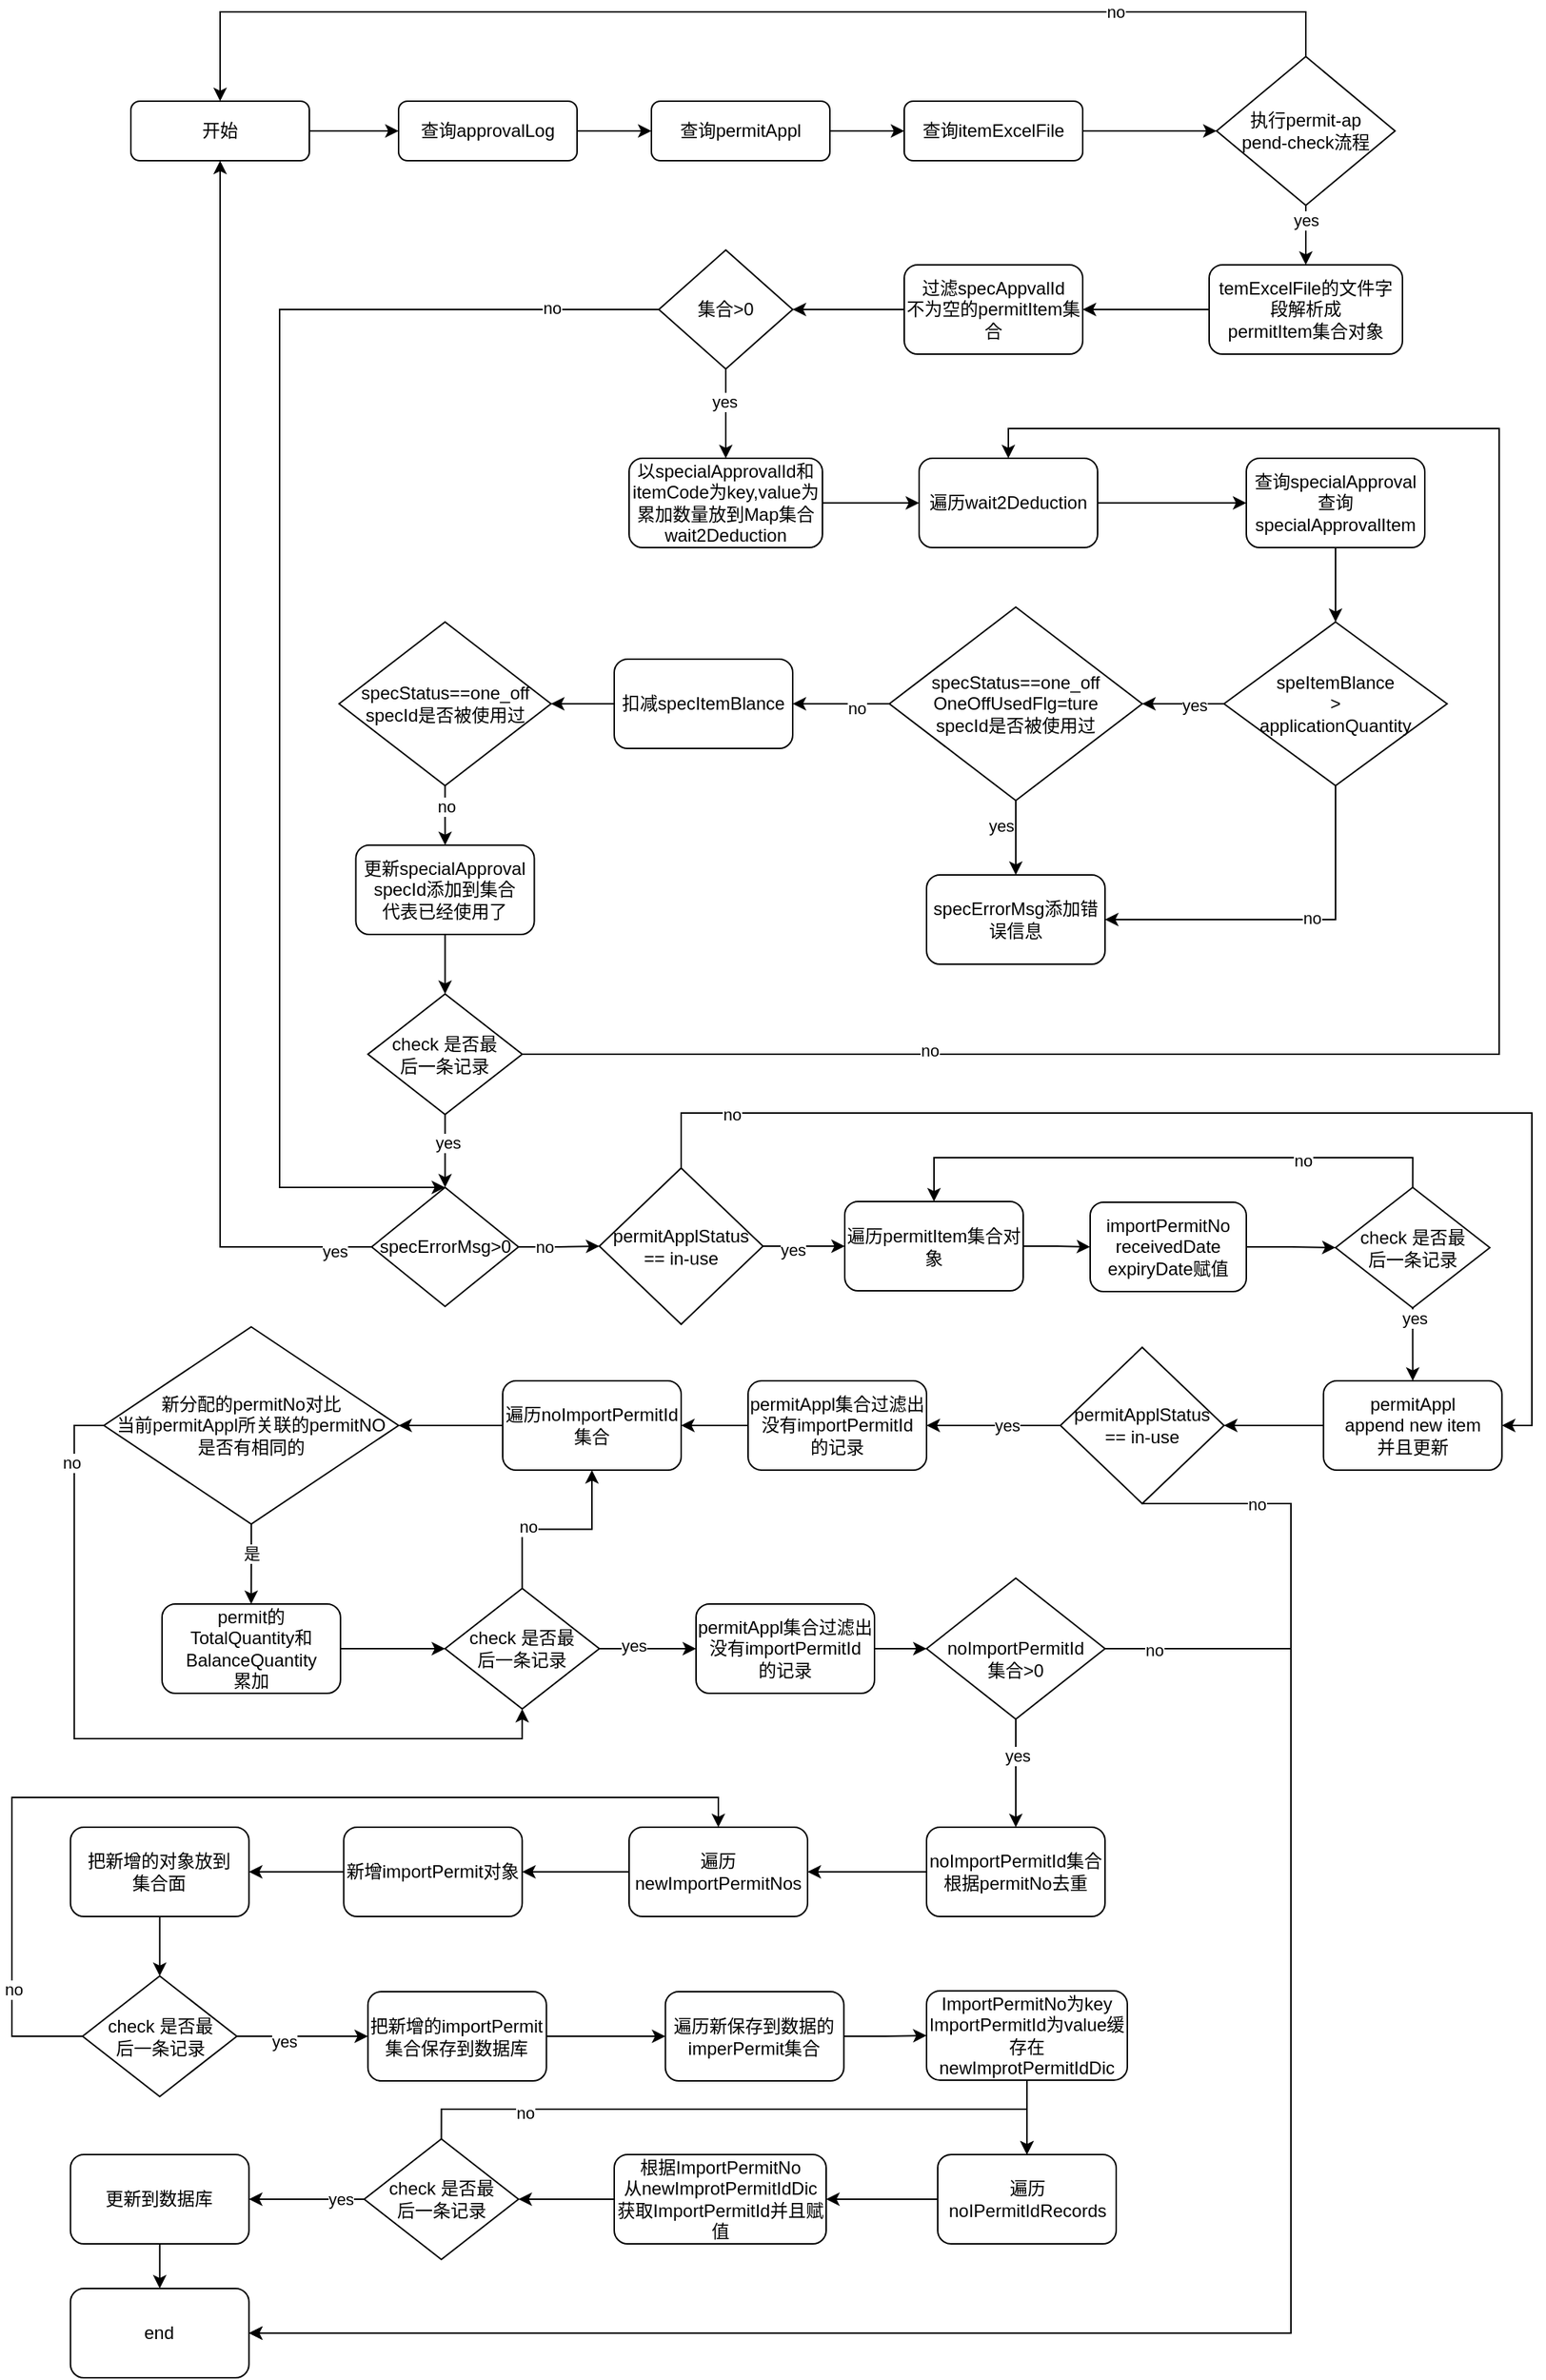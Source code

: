 <mxfile version="20.4.0" type="github">
  <diagram id="C5RBs43oDa-KdzZeNtuy" name="Page-1">
    <mxGraphModel dx="1422" dy="737" grid="1" gridSize="10" guides="1" tooltips="1" connect="1" arrows="1" fold="1" page="1" pageScale="1" pageWidth="1169" pageHeight="1654" math="0" shadow="0">
      <root>
        <mxCell id="WIyWlLk6GJQsqaUBKTNV-0" />
        <mxCell id="WIyWlLk6GJQsqaUBKTNV-1" parent="WIyWlLk6GJQsqaUBKTNV-0" />
        <mxCell id="GyQvzJjMtVjfMq99HXdX-1" value="" style="edgeStyle=orthogonalEdgeStyle;rounded=0;orthogonalLoop=1;jettySize=auto;html=1;" parent="WIyWlLk6GJQsqaUBKTNV-1" source="WIyWlLk6GJQsqaUBKTNV-3" target="WIyWlLk6GJQsqaUBKTNV-7" edge="1">
          <mxGeometry relative="1" as="geometry" />
        </mxCell>
        <mxCell id="WIyWlLk6GJQsqaUBKTNV-3" value="开始" style="rounded=1;whiteSpace=wrap;html=1;fontSize=12;glass=0;strokeWidth=1;shadow=0;" parent="WIyWlLk6GJQsqaUBKTNV-1" vertex="1">
          <mxGeometry x="160" y="80" width="120" height="40" as="geometry" />
        </mxCell>
        <mxCell id="GyQvzJjMtVjfMq99HXdX-2" value="" style="edgeStyle=orthogonalEdgeStyle;rounded=0;orthogonalLoop=1;jettySize=auto;html=1;" parent="WIyWlLk6GJQsqaUBKTNV-1" source="WIyWlLk6GJQsqaUBKTNV-7" target="WIyWlLk6GJQsqaUBKTNV-12" edge="1">
          <mxGeometry relative="1" as="geometry" />
        </mxCell>
        <mxCell id="WIyWlLk6GJQsqaUBKTNV-7" value="查询approvalLog" style="rounded=1;whiteSpace=wrap;html=1;fontSize=12;glass=0;strokeWidth=1;shadow=0;" parent="WIyWlLk6GJQsqaUBKTNV-1" vertex="1">
          <mxGeometry x="340" y="80" width="120" height="40" as="geometry" />
        </mxCell>
        <mxCell id="GyQvzJjMtVjfMq99HXdX-4" value="" style="edgeStyle=orthogonalEdgeStyle;rounded=0;orthogonalLoop=1;jettySize=auto;html=1;" parent="WIyWlLk6GJQsqaUBKTNV-1" source="WIyWlLk6GJQsqaUBKTNV-12" target="GyQvzJjMtVjfMq99HXdX-3" edge="1">
          <mxGeometry relative="1" as="geometry" />
        </mxCell>
        <mxCell id="WIyWlLk6GJQsqaUBKTNV-12" value="查询permitAppl" style="rounded=1;whiteSpace=wrap;html=1;fontSize=12;glass=0;strokeWidth=1;shadow=0;" parent="WIyWlLk6GJQsqaUBKTNV-1" vertex="1">
          <mxGeometry x="510" y="80" width="120" height="40" as="geometry" />
        </mxCell>
        <mxCell id="GyQvzJjMtVjfMq99HXdX-6" value="" style="edgeStyle=orthogonalEdgeStyle;rounded=0;orthogonalLoop=1;jettySize=auto;html=1;" parent="WIyWlLk6GJQsqaUBKTNV-1" source="GyQvzJjMtVjfMq99HXdX-3" target="GyQvzJjMtVjfMq99HXdX-5" edge="1">
          <mxGeometry relative="1" as="geometry" />
        </mxCell>
        <mxCell id="GyQvzJjMtVjfMq99HXdX-3" value="查询itemExcelFile" style="rounded=1;whiteSpace=wrap;html=1;fontSize=12;glass=0;strokeWidth=1;shadow=0;" parent="WIyWlLk6GJQsqaUBKTNV-1" vertex="1">
          <mxGeometry x="680" y="80" width="120" height="40" as="geometry" />
        </mxCell>
        <mxCell id="GyQvzJjMtVjfMq99HXdX-8" value="" style="edgeStyle=orthogonalEdgeStyle;rounded=0;orthogonalLoop=1;jettySize=auto;html=1;entryX=0.5;entryY=0;entryDx=0;entryDy=0;" parent="WIyWlLk6GJQsqaUBKTNV-1" source="GyQvzJjMtVjfMq99HXdX-5" target="WIyWlLk6GJQsqaUBKTNV-3" edge="1">
          <mxGeometry relative="1" as="geometry">
            <mxPoint x="950" y="-50" as="targetPoint" />
            <Array as="points">
              <mxPoint x="950" y="20" />
              <mxPoint x="220" y="20" />
            </Array>
          </mxGeometry>
        </mxCell>
        <mxCell id="GyQvzJjMtVjfMq99HXdX-9" value="no" style="edgeLabel;html=1;align=center;verticalAlign=middle;resizable=0;points=[];" parent="GyQvzJjMtVjfMq99HXdX-8" vertex="1" connectable="0">
          <mxGeometry x="-0.615" relative="1" as="geometry">
            <mxPoint as="offset" />
          </mxGeometry>
        </mxCell>
        <mxCell id="GyQvzJjMtVjfMq99HXdX-11" value="" style="edgeStyle=orthogonalEdgeStyle;rounded=0;orthogonalLoop=1;jettySize=auto;html=1;" parent="WIyWlLk6GJQsqaUBKTNV-1" source="GyQvzJjMtVjfMq99HXdX-5" target="GyQvzJjMtVjfMq99HXdX-10" edge="1">
          <mxGeometry relative="1" as="geometry" />
        </mxCell>
        <mxCell id="-7f1blLy0qAxSYosvJ6b-156" value="yes" style="edgeLabel;html=1;align=center;verticalAlign=middle;resizable=0;points=[];" parent="GyQvzJjMtVjfMq99HXdX-11" vertex="1" connectable="0">
          <mxGeometry x="-0.656" relative="1" as="geometry">
            <mxPoint y="3" as="offset" />
          </mxGeometry>
        </mxCell>
        <mxCell id="GyQvzJjMtVjfMq99HXdX-5" value="&lt;div&gt;执行permit-ap&lt;/div&gt;&lt;div&gt;pend-check流程&lt;/div&gt;" style="rhombus;whiteSpace=wrap;html=1;" parent="WIyWlLk6GJQsqaUBKTNV-1" vertex="1">
          <mxGeometry x="890" y="50" width="120" height="100" as="geometry" />
        </mxCell>
        <mxCell id="GyQvzJjMtVjfMq99HXdX-13" value="" style="edgeStyle=orthogonalEdgeStyle;rounded=0;orthogonalLoop=1;jettySize=auto;html=1;" parent="WIyWlLk6GJQsqaUBKTNV-1" source="GyQvzJjMtVjfMq99HXdX-10" target="GyQvzJjMtVjfMq99HXdX-12" edge="1">
          <mxGeometry relative="1" as="geometry" />
        </mxCell>
        <mxCell id="GyQvzJjMtVjfMq99HXdX-10" value="&lt;div&gt;temExcelFile的文件字段解析成&lt;/div&gt;&lt;div&gt;permitItem集合对象&lt;br&gt;&lt;/div&gt;" style="rounded=1;whiteSpace=wrap;html=1;" parent="WIyWlLk6GJQsqaUBKTNV-1" vertex="1">
          <mxGeometry x="885" y="190" width="130" height="60" as="geometry" />
        </mxCell>
        <mxCell id="GyQvzJjMtVjfMq99HXdX-15" value="" style="edgeStyle=orthogonalEdgeStyle;rounded=0;orthogonalLoop=1;jettySize=auto;html=1;entryX=1;entryY=0.5;entryDx=0;entryDy=0;" parent="WIyWlLk6GJQsqaUBKTNV-1" source="GyQvzJjMtVjfMq99HXdX-12" target="GyQvzJjMtVjfMq99HXdX-16" edge="1">
          <mxGeometry relative="1" as="geometry">
            <mxPoint x="600" y="220" as="targetPoint" />
          </mxGeometry>
        </mxCell>
        <mxCell id="GyQvzJjMtVjfMq99HXdX-12" value="&lt;div&gt;过滤specAppvalId&lt;/div&gt;&lt;div&gt;不为空的permitItem集合&lt;br&gt;&lt;/div&gt;" style="whiteSpace=wrap;html=1;rounded=1;" parent="WIyWlLk6GJQsqaUBKTNV-1" vertex="1">
          <mxGeometry x="680" y="190" width="120" height="60" as="geometry" />
        </mxCell>
        <mxCell id="GyQvzJjMtVjfMq99HXdX-18" value="" style="edgeStyle=orthogonalEdgeStyle;rounded=0;orthogonalLoop=1;jettySize=auto;html=1;" parent="WIyWlLk6GJQsqaUBKTNV-1" source="GyQvzJjMtVjfMq99HXdX-16" target="GyQvzJjMtVjfMq99HXdX-17" edge="1">
          <mxGeometry relative="1" as="geometry" />
        </mxCell>
        <mxCell id="GyQvzJjMtVjfMq99HXdX-19" value="yes" style="edgeLabel;html=1;align=center;verticalAlign=middle;resizable=0;points=[];" parent="GyQvzJjMtVjfMq99HXdX-18" vertex="1" connectable="0">
          <mxGeometry x="-0.267" y="-1" relative="1" as="geometry">
            <mxPoint as="offset" />
          </mxGeometry>
        </mxCell>
        <mxCell id="-7f1blLy0qAxSYosvJ6b-41" value="" style="edgeStyle=orthogonalEdgeStyle;rounded=0;orthogonalLoop=1;jettySize=auto;html=1;entryX=0.5;entryY=0;entryDx=0;entryDy=0;" parent="WIyWlLk6GJQsqaUBKTNV-1" source="GyQvzJjMtVjfMq99HXdX-16" target="-7f1blLy0qAxSYosvJ6b-48" edge="1">
          <mxGeometry relative="1" as="geometry">
            <mxPoint x="260" y="770" as="targetPoint" />
            <Array as="points">
              <mxPoint x="260" y="220" />
              <mxPoint x="260" y="810" />
            </Array>
          </mxGeometry>
        </mxCell>
        <mxCell id="-7f1blLy0qAxSYosvJ6b-42" value="no" style="edgeLabel;html=1;align=center;verticalAlign=middle;resizable=0;points=[];" parent="-7f1blLy0qAxSYosvJ6b-41" vertex="1" connectable="0">
          <mxGeometry x="-0.849" y="-1" relative="1" as="geometry">
            <mxPoint as="offset" />
          </mxGeometry>
        </mxCell>
        <mxCell id="GyQvzJjMtVjfMq99HXdX-16" value="集合&amp;gt;0" style="rhombus;whiteSpace=wrap;html=1;" parent="WIyWlLk6GJQsqaUBKTNV-1" vertex="1">
          <mxGeometry x="515" y="180" width="90" height="80" as="geometry" />
        </mxCell>
        <mxCell id="-7f1blLy0qAxSYosvJ6b-1" value="" style="edgeStyle=orthogonalEdgeStyle;rounded=0;orthogonalLoop=1;jettySize=auto;html=1;" parent="WIyWlLk6GJQsqaUBKTNV-1" source="GyQvzJjMtVjfMq99HXdX-17" target="-7f1blLy0qAxSYosvJ6b-0" edge="1">
          <mxGeometry relative="1" as="geometry" />
        </mxCell>
        <mxCell id="GyQvzJjMtVjfMq99HXdX-17" value="&lt;div&gt;以specialApprovalId和itemCode为key,value为累加数量放到Map集合wait2Deduction&lt;/div&gt;" style="rounded=1;whiteSpace=wrap;html=1;" parent="WIyWlLk6GJQsqaUBKTNV-1" vertex="1">
          <mxGeometry x="495" y="320" width="130" height="60" as="geometry" />
        </mxCell>
        <mxCell id="-7f1blLy0qAxSYosvJ6b-7" value="" style="edgeStyle=orthogonalEdgeStyle;rounded=0;orthogonalLoop=1;jettySize=auto;html=1;" parent="WIyWlLk6GJQsqaUBKTNV-1" source="-7f1blLy0qAxSYosvJ6b-0" target="-7f1blLy0qAxSYosvJ6b-6" edge="1">
          <mxGeometry relative="1" as="geometry" />
        </mxCell>
        <mxCell id="-7f1blLy0qAxSYosvJ6b-0" value="遍历wait2Deduction" style="whiteSpace=wrap;html=1;rounded=1;" parent="WIyWlLk6GJQsqaUBKTNV-1" vertex="1">
          <mxGeometry x="690" y="320" width="120" height="60" as="geometry" />
        </mxCell>
        <mxCell id="-7f1blLy0qAxSYosvJ6b-11" value="" style="edgeStyle=orthogonalEdgeStyle;rounded=0;orthogonalLoop=1;jettySize=auto;html=1;" parent="WIyWlLk6GJQsqaUBKTNV-1" source="-7f1blLy0qAxSYosvJ6b-6" target="-7f1blLy0qAxSYosvJ6b-10" edge="1">
          <mxGeometry relative="1" as="geometry" />
        </mxCell>
        <mxCell id="-7f1blLy0qAxSYosvJ6b-6" value="&lt;div&gt;查询specialApproval&lt;/div&gt;&lt;div&gt;查询specialApprovalItem&lt;br&gt;&lt;/div&gt;" style="whiteSpace=wrap;html=1;rounded=1;" parent="WIyWlLk6GJQsqaUBKTNV-1" vertex="1">
          <mxGeometry x="910" y="320" width="120" height="60" as="geometry" />
        </mxCell>
        <mxCell id="-7f1blLy0qAxSYosvJ6b-13" value="" style="edgeStyle=orthogonalEdgeStyle;rounded=0;orthogonalLoop=1;jettySize=auto;html=1;" parent="WIyWlLk6GJQsqaUBKTNV-1" source="-7f1blLy0qAxSYosvJ6b-10" target="-7f1blLy0qAxSYosvJ6b-12" edge="1">
          <mxGeometry relative="1" as="geometry" />
        </mxCell>
        <mxCell id="-7f1blLy0qAxSYosvJ6b-14" value="yes" style="edgeLabel;html=1;align=center;verticalAlign=middle;resizable=0;points=[];" parent="-7f1blLy0qAxSYosvJ6b-13" vertex="1" connectable="0">
          <mxGeometry x="-0.26" y="1" relative="1" as="geometry">
            <mxPoint as="offset" />
          </mxGeometry>
        </mxCell>
        <mxCell id="-7f1blLy0qAxSYosvJ6b-23" value="" style="edgeStyle=orthogonalEdgeStyle;rounded=0;orthogonalLoop=1;jettySize=auto;html=1;entryX=1;entryY=0.5;entryDx=0;entryDy=0;" parent="WIyWlLk6GJQsqaUBKTNV-1" source="-7f1blLy0qAxSYosvJ6b-10" target="-7f1blLy0qAxSYosvJ6b-15" edge="1">
          <mxGeometry relative="1" as="geometry">
            <mxPoint x="970" y="645" as="targetPoint" />
            <Array as="points">
              <mxPoint x="970" y="630" />
            </Array>
          </mxGeometry>
        </mxCell>
        <mxCell id="-7f1blLy0qAxSYosvJ6b-24" value="no" style="edgeLabel;html=1;align=center;verticalAlign=middle;resizable=0;points=[];" parent="-7f1blLy0qAxSYosvJ6b-23" vertex="1" connectable="0">
          <mxGeometry x="-0.132" y="-1" relative="1" as="geometry">
            <mxPoint as="offset" />
          </mxGeometry>
        </mxCell>
        <mxCell id="-7f1blLy0qAxSYosvJ6b-10" value="&lt;div&gt;speItemBlance&lt;/div&gt;&lt;div&gt;&amp;gt;&lt;/div&gt;&lt;div&gt;applicationQuantity&lt;br&gt;&lt;/div&gt;" style="rhombus;whiteSpace=wrap;html=1;" parent="WIyWlLk6GJQsqaUBKTNV-1" vertex="1">
          <mxGeometry x="895" y="430" width="150" height="110" as="geometry" />
        </mxCell>
        <mxCell id="-7f1blLy0qAxSYosvJ6b-16" value="" style="edgeStyle=orthogonalEdgeStyle;rounded=0;orthogonalLoop=1;jettySize=auto;html=1;" parent="WIyWlLk6GJQsqaUBKTNV-1" source="-7f1blLy0qAxSYosvJ6b-12" target="-7f1blLy0qAxSYosvJ6b-15" edge="1">
          <mxGeometry relative="1" as="geometry" />
        </mxCell>
        <mxCell id="-7f1blLy0qAxSYosvJ6b-18" value="yes" style="edgeLabel;html=1;align=center;verticalAlign=middle;resizable=0;points=[];" parent="-7f1blLy0qAxSYosvJ6b-16" vertex="1" connectable="0">
          <mxGeometry x="-0.288" y="1" relative="1" as="geometry">
            <mxPoint x="-11" y="-1" as="offset" />
          </mxGeometry>
        </mxCell>
        <mxCell id="-7f1blLy0qAxSYosvJ6b-20" value="" style="edgeStyle=orthogonalEdgeStyle;rounded=0;orthogonalLoop=1;jettySize=auto;html=1;" parent="WIyWlLk6GJQsqaUBKTNV-1" source="-7f1blLy0qAxSYosvJ6b-12" target="-7f1blLy0qAxSYosvJ6b-19" edge="1">
          <mxGeometry relative="1" as="geometry" />
        </mxCell>
        <mxCell id="-7f1blLy0qAxSYosvJ6b-21" value="no" style="edgeLabel;html=1;align=center;verticalAlign=middle;resizable=0;points=[];" parent="-7f1blLy0qAxSYosvJ6b-20" vertex="1" connectable="0">
          <mxGeometry x="-0.32" y="3" relative="1" as="geometry">
            <mxPoint as="offset" />
          </mxGeometry>
        </mxCell>
        <mxCell id="-7f1blLy0qAxSYosvJ6b-12" value="&lt;div&gt;specStatus==one_off&lt;/div&gt;&lt;div&gt;OneOffUsedFlg=ture&lt;/div&gt;&lt;div&gt;specId是否被使用过&lt;br&gt;&lt;/div&gt;" style="rhombus;whiteSpace=wrap;html=1;" parent="WIyWlLk6GJQsqaUBKTNV-1" vertex="1">
          <mxGeometry x="670" y="420" width="170" height="130" as="geometry" />
        </mxCell>
        <mxCell id="-7f1blLy0qAxSYosvJ6b-15" value="&lt;div&gt;specErrorMsg添加错误信息&lt;/div&gt;" style="rounded=1;whiteSpace=wrap;html=1;" parent="WIyWlLk6GJQsqaUBKTNV-1" vertex="1">
          <mxGeometry x="695" y="600" width="120" height="60" as="geometry" />
        </mxCell>
        <mxCell id="-7f1blLy0qAxSYosvJ6b-28" value="" style="edgeStyle=orthogonalEdgeStyle;rounded=0;orthogonalLoop=1;jettySize=auto;html=1;" parent="WIyWlLk6GJQsqaUBKTNV-1" source="-7f1blLy0qAxSYosvJ6b-19" target="-7f1blLy0qAxSYosvJ6b-27" edge="1">
          <mxGeometry relative="1" as="geometry" />
        </mxCell>
        <mxCell id="-7f1blLy0qAxSYosvJ6b-19" value="&lt;div&gt;扣减specItemBlance&lt;/div&gt;" style="rounded=1;whiteSpace=wrap;html=1;" parent="WIyWlLk6GJQsqaUBKTNV-1" vertex="1">
          <mxGeometry x="485" y="455" width="120" height="60" as="geometry" />
        </mxCell>
        <mxCell id="-7f1blLy0qAxSYosvJ6b-30" value="" style="edgeStyle=orthogonalEdgeStyle;rounded=0;orthogonalLoop=1;jettySize=auto;html=1;" parent="WIyWlLk6GJQsqaUBKTNV-1" source="-7f1blLy0qAxSYosvJ6b-27" target="-7f1blLy0qAxSYosvJ6b-29" edge="1">
          <mxGeometry relative="1" as="geometry" />
        </mxCell>
        <mxCell id="-7f1blLy0qAxSYosvJ6b-32" value="no" style="edgeLabel;html=1;align=center;verticalAlign=middle;resizable=0;points=[];" parent="-7f1blLy0qAxSYosvJ6b-30" vertex="1" connectable="0">
          <mxGeometry x="-0.3" relative="1" as="geometry">
            <mxPoint as="offset" />
          </mxGeometry>
        </mxCell>
        <mxCell id="-7f1blLy0qAxSYosvJ6b-27" value="&lt;div&gt;specStatus==one_off&lt;/div&gt;specId是否被使用过" style="rhombus;whiteSpace=wrap;html=1;" parent="WIyWlLk6GJQsqaUBKTNV-1" vertex="1">
          <mxGeometry x="300" y="430" width="142.5" height="110" as="geometry" />
        </mxCell>
        <mxCell id="-7f1blLy0qAxSYosvJ6b-34" value="" style="edgeStyle=orthogonalEdgeStyle;rounded=0;orthogonalLoop=1;jettySize=auto;html=1;entryX=0.5;entryY=0;entryDx=0;entryDy=0;" parent="WIyWlLk6GJQsqaUBKTNV-1" source="-7f1blLy0qAxSYosvJ6b-29" target="-7f1blLy0qAxSYosvJ6b-67" edge="1">
          <mxGeometry relative="1" as="geometry">
            <mxPoint x="371.25" y="700" as="targetPoint" />
          </mxGeometry>
        </mxCell>
        <mxCell id="-7f1blLy0qAxSYosvJ6b-29" value="&lt;div&gt;更新specialApproval&lt;/div&gt;&lt;div&gt;specId添加到集合&lt;/div&gt;&lt;div&gt;代表已经使用了&lt;br&gt;&lt;/div&gt;" style="rounded=1;whiteSpace=wrap;html=1;" parent="WIyWlLk6GJQsqaUBKTNV-1" vertex="1">
          <mxGeometry x="311.26" y="580" width="120" height="60" as="geometry" />
        </mxCell>
        <mxCell id="-7f1blLy0qAxSYosvJ6b-44" value="" style="edgeStyle=orthogonalEdgeStyle;rounded=0;orthogonalLoop=1;jettySize=auto;html=1;entryX=0.5;entryY=0;entryDx=0;entryDy=0;exitX=1;exitY=0.5;exitDx=0;exitDy=0;" parent="WIyWlLk6GJQsqaUBKTNV-1" source="-7f1blLy0qAxSYosvJ6b-67" target="-7f1blLy0qAxSYosvJ6b-0" edge="1">
          <mxGeometry relative="1" as="geometry">
            <mxPoint x="431.25" y="730" as="sourcePoint" />
            <mxPoint x="511.25" y="730" as="targetPoint" />
            <Array as="points">
              <mxPoint x="1080" y="721" />
              <mxPoint x="1080" y="300" />
              <mxPoint x="750" y="300" />
            </Array>
          </mxGeometry>
        </mxCell>
        <mxCell id="-7f1blLy0qAxSYosvJ6b-45" value="no" style="edgeLabel;html=1;align=center;verticalAlign=middle;resizable=0;points=[];" parent="-7f1blLy0qAxSYosvJ6b-44" vertex="1" connectable="0">
          <mxGeometry x="-0.617" y="3" relative="1" as="geometry">
            <mxPoint as="offset" />
          </mxGeometry>
        </mxCell>
        <mxCell id="-7f1blLy0qAxSYosvJ6b-49" value="" style="edgeStyle=orthogonalEdgeStyle;rounded=0;orthogonalLoop=1;jettySize=auto;html=1;exitX=0.5;exitY=1;exitDx=0;exitDy=0;" parent="WIyWlLk6GJQsqaUBKTNV-1" source="-7f1blLy0qAxSYosvJ6b-67" target="-7f1blLy0qAxSYosvJ6b-48" edge="1">
          <mxGeometry relative="1" as="geometry">
            <mxPoint x="371.3" y="760" as="sourcePoint" />
          </mxGeometry>
        </mxCell>
        <mxCell id="-7f1blLy0qAxSYosvJ6b-50" value="yes" style="edgeLabel;html=1;align=center;verticalAlign=middle;resizable=0;points=[];" parent="-7f1blLy0qAxSYosvJ6b-49" vertex="1" connectable="0">
          <mxGeometry x="-0.218" y="1" relative="1" as="geometry">
            <mxPoint as="offset" />
          </mxGeometry>
        </mxCell>
        <mxCell id="-7f1blLy0qAxSYosvJ6b-57" style="edgeStyle=orthogonalEdgeStyle;rounded=0;orthogonalLoop=1;jettySize=auto;html=1;exitX=0;exitY=0.5;exitDx=0;exitDy=0;entryX=0.5;entryY=1;entryDx=0;entryDy=0;" parent="WIyWlLk6GJQsqaUBKTNV-1" source="-7f1blLy0qAxSYosvJ6b-48" target="WIyWlLk6GJQsqaUBKTNV-3" edge="1">
          <mxGeometry relative="1" as="geometry" />
        </mxCell>
        <mxCell id="-7f1blLy0qAxSYosvJ6b-58" value="yes" style="edgeLabel;html=1;align=center;verticalAlign=middle;resizable=0;points=[];" parent="-7f1blLy0qAxSYosvJ6b-57" vertex="1" connectable="0">
          <mxGeometry x="-0.94" y="3" relative="1" as="geometry">
            <mxPoint as="offset" />
          </mxGeometry>
        </mxCell>
        <mxCell id="-7f1blLy0qAxSYosvJ6b-60" value="" style="edgeStyle=orthogonalEdgeStyle;rounded=0;orthogonalLoop=1;jettySize=auto;html=1;" parent="WIyWlLk6GJQsqaUBKTNV-1" source="-7f1blLy0qAxSYosvJ6b-48" target="-7f1blLy0qAxSYosvJ6b-62" edge="1">
          <mxGeometry relative="1" as="geometry">
            <mxPoint x="485.005" y="850" as="targetPoint" />
          </mxGeometry>
        </mxCell>
        <mxCell id="-7f1blLy0qAxSYosvJ6b-61" value="no" style="edgeLabel;html=1;align=center;verticalAlign=middle;resizable=0;points=[];" parent="-7f1blLy0qAxSYosvJ6b-60" vertex="1" connectable="0">
          <mxGeometry x="-0.366" relative="1" as="geometry">
            <mxPoint as="offset" />
          </mxGeometry>
        </mxCell>
        <mxCell id="-7f1blLy0qAxSYosvJ6b-48" value="specErrorMsg&amp;gt;0" style="rhombus;whiteSpace=wrap;html=1;" parent="WIyWlLk6GJQsqaUBKTNV-1" vertex="1">
          <mxGeometry x="321.88" y="810" width="98.75" height="80" as="geometry" />
        </mxCell>
        <mxCell id="-7f1blLy0qAxSYosvJ6b-64" value="" style="edgeStyle=orthogonalEdgeStyle;rounded=0;orthogonalLoop=1;jettySize=auto;html=1;" parent="WIyWlLk6GJQsqaUBKTNV-1" source="-7f1blLy0qAxSYosvJ6b-62" target="-7f1blLy0qAxSYosvJ6b-63" edge="1">
          <mxGeometry relative="1" as="geometry" />
        </mxCell>
        <mxCell id="-7f1blLy0qAxSYosvJ6b-73" value="yes" style="edgeLabel;html=1;align=center;verticalAlign=middle;resizable=0;points=[];" parent="-7f1blLy0qAxSYosvJ6b-64" vertex="1" connectable="0">
          <mxGeometry x="-0.28" y="-2" relative="1" as="geometry">
            <mxPoint as="offset" />
          </mxGeometry>
        </mxCell>
        <mxCell id="-7f1blLy0qAxSYosvJ6b-77" style="edgeStyle=orthogonalEdgeStyle;rounded=0;orthogonalLoop=1;jettySize=auto;html=1;exitX=0.5;exitY=0;exitDx=0;exitDy=0;entryX=1;entryY=0.5;entryDx=0;entryDy=0;" parent="WIyWlLk6GJQsqaUBKTNV-1" source="-7f1blLy0qAxSYosvJ6b-62" target="-7f1blLy0qAxSYosvJ6b-74" edge="1">
          <mxGeometry relative="1" as="geometry">
            <Array as="points">
              <mxPoint x="530" y="760" />
              <mxPoint x="1102" y="760" />
              <mxPoint x="1102" y="970" />
            </Array>
          </mxGeometry>
        </mxCell>
        <mxCell id="-7f1blLy0qAxSYosvJ6b-78" value="no" style="edgeLabel;html=1;align=center;verticalAlign=middle;resizable=0;points=[];" parent="-7f1blLy0qAxSYosvJ6b-77" vertex="1" connectable="0">
          <mxGeometry x="-0.831" y="-1" relative="1" as="geometry">
            <mxPoint as="offset" />
          </mxGeometry>
        </mxCell>
        <mxCell id="-7f1blLy0qAxSYosvJ6b-62" value="&lt;div&gt;permitApplStatus&lt;/div&gt;&lt;div&gt;== in-use&lt;br&gt;&lt;/div&gt;" style="rhombus;whiteSpace=wrap;html=1;" parent="WIyWlLk6GJQsqaUBKTNV-1" vertex="1">
          <mxGeometry x="475" y="797" width="110" height="105" as="geometry" />
        </mxCell>
        <mxCell id="-7f1blLy0qAxSYosvJ6b-66" value="" style="edgeStyle=orthogonalEdgeStyle;rounded=0;orthogonalLoop=1;jettySize=auto;html=1;" parent="WIyWlLk6GJQsqaUBKTNV-1" source="-7f1blLy0qAxSYosvJ6b-63" target="-7f1blLy0qAxSYosvJ6b-65" edge="1">
          <mxGeometry relative="1" as="geometry" />
        </mxCell>
        <mxCell id="-7f1blLy0qAxSYosvJ6b-63" value="遍历permitItem集合对象" style="rounded=1;whiteSpace=wrap;html=1;" parent="WIyWlLk6GJQsqaUBKTNV-1" vertex="1">
          <mxGeometry x="640" y="819.5" width="120" height="60" as="geometry" />
        </mxCell>
        <mxCell id="-7f1blLy0qAxSYosvJ6b-70" style="edgeStyle=orthogonalEdgeStyle;rounded=0;orthogonalLoop=1;jettySize=auto;html=1;exitX=1;exitY=0.5;exitDx=0;exitDy=0;" parent="WIyWlLk6GJQsqaUBKTNV-1" source="-7f1blLy0qAxSYosvJ6b-65" target="-7f1blLy0qAxSYosvJ6b-69" edge="1">
          <mxGeometry relative="1" as="geometry" />
        </mxCell>
        <mxCell id="-7f1blLy0qAxSYosvJ6b-65" value="&lt;div&gt;importPermitNo&lt;/div&gt;&lt;div&gt;receivedDate&lt;/div&gt;&lt;div&gt;expiryDate赋值&lt;br&gt;&lt;/div&gt;" style="rounded=1;whiteSpace=wrap;html=1;" parent="WIyWlLk6GJQsqaUBKTNV-1" vertex="1">
          <mxGeometry x="805" y="820" width="105" height="60" as="geometry" />
        </mxCell>
        <mxCell id="-7f1blLy0qAxSYosvJ6b-67" value="&lt;div&gt;check 是否最&lt;/div&gt;&lt;div&gt;后一条记录&lt;/div&gt;" style="rhombus;whiteSpace=wrap;html=1;" parent="WIyWlLk6GJQsqaUBKTNV-1" vertex="1">
          <mxGeometry x="319.39" y="680" width="103.74" height="81" as="geometry" />
        </mxCell>
        <mxCell id="-7f1blLy0qAxSYosvJ6b-71" style="edgeStyle=orthogonalEdgeStyle;rounded=0;orthogonalLoop=1;jettySize=auto;html=1;exitX=0.5;exitY=0;exitDx=0;exitDy=0;entryX=0.5;entryY=0;entryDx=0;entryDy=0;" parent="WIyWlLk6GJQsqaUBKTNV-1" source="-7f1blLy0qAxSYosvJ6b-69" target="-7f1blLy0qAxSYosvJ6b-63" edge="1">
          <mxGeometry relative="1" as="geometry" />
        </mxCell>
        <mxCell id="-7f1blLy0qAxSYosvJ6b-72" value="no" style="edgeLabel;html=1;align=center;verticalAlign=middle;resizable=0;points=[];" parent="-7f1blLy0qAxSYosvJ6b-71" vertex="1" connectable="0">
          <mxGeometry x="-0.494" y="2" relative="1" as="geometry">
            <mxPoint as="offset" />
          </mxGeometry>
        </mxCell>
        <mxCell id="-7f1blLy0qAxSYosvJ6b-75" value="" style="edgeStyle=orthogonalEdgeStyle;rounded=0;orthogonalLoop=1;jettySize=auto;html=1;" parent="WIyWlLk6GJQsqaUBKTNV-1" source="-7f1blLy0qAxSYosvJ6b-69" target="-7f1blLy0qAxSYosvJ6b-74" edge="1">
          <mxGeometry relative="1" as="geometry" />
        </mxCell>
        <mxCell id="-7f1blLy0qAxSYosvJ6b-76" value="yes" style="edgeLabel;html=1;align=center;verticalAlign=middle;resizable=0;points=[];" parent="-7f1blLy0qAxSYosvJ6b-75" vertex="1" connectable="0">
          <mxGeometry x="-0.734" y="1" relative="1" as="geometry">
            <mxPoint as="offset" />
          </mxGeometry>
        </mxCell>
        <mxCell id="-7f1blLy0qAxSYosvJ6b-69" value="&lt;div&gt;check 是否最&lt;/div&gt;&lt;div&gt;后一条记录&lt;/div&gt;" style="rhombus;whiteSpace=wrap;html=1;" parent="WIyWlLk6GJQsqaUBKTNV-1" vertex="1">
          <mxGeometry x="970" y="810" width="103.74" height="81" as="geometry" />
        </mxCell>
        <mxCell id="-7f1blLy0qAxSYosvJ6b-80" style="edgeStyle=orthogonalEdgeStyle;rounded=0;orthogonalLoop=1;jettySize=auto;html=1;exitX=0;exitY=0.5;exitDx=0;exitDy=0;entryX=1;entryY=0.5;entryDx=0;entryDy=0;" parent="WIyWlLk6GJQsqaUBKTNV-1" source="-7f1blLy0qAxSYosvJ6b-74" target="-7f1blLy0qAxSYosvJ6b-79" edge="1">
          <mxGeometry relative="1" as="geometry" />
        </mxCell>
        <mxCell id="-7f1blLy0qAxSYosvJ6b-74" value="&lt;div&gt;permitAppl&lt;/div&gt;&lt;div&gt;append new item&lt;/div&gt;&lt;div&gt;并且更新&lt;br&gt;&lt;/div&gt;" style="rounded=1;whiteSpace=wrap;html=1;" parent="WIyWlLk6GJQsqaUBKTNV-1" vertex="1">
          <mxGeometry x="961.87" y="940" width="120" height="60" as="geometry" />
        </mxCell>
        <mxCell id="-7f1blLy0qAxSYosvJ6b-82" value="" style="edgeStyle=orthogonalEdgeStyle;rounded=0;orthogonalLoop=1;jettySize=auto;html=1;" parent="WIyWlLk6GJQsqaUBKTNV-1" source="-7f1blLy0qAxSYosvJ6b-79" target="-7f1blLy0qAxSYosvJ6b-81" edge="1">
          <mxGeometry relative="1" as="geometry" />
        </mxCell>
        <mxCell id="-7f1blLy0qAxSYosvJ6b-83" value="yes" style="edgeLabel;html=1;align=center;verticalAlign=middle;resizable=0;points=[];" parent="-7f1blLy0qAxSYosvJ6b-82" vertex="1" connectable="0">
          <mxGeometry x="-0.668" y="3" relative="1" as="geometry">
            <mxPoint x="-21" y="-3" as="offset" />
          </mxGeometry>
        </mxCell>
        <mxCell id="-7f1blLy0qAxSYosvJ6b-154" style="edgeStyle=orthogonalEdgeStyle;rounded=0;orthogonalLoop=1;jettySize=auto;html=1;exitX=0.5;exitY=1;exitDx=0;exitDy=0;entryX=1;entryY=0.5;entryDx=0;entryDy=0;" parent="WIyWlLk6GJQsqaUBKTNV-1" source="-7f1blLy0qAxSYosvJ6b-79" target="-7f1blLy0qAxSYosvJ6b-150" edge="1">
          <mxGeometry relative="1" as="geometry">
            <Array as="points">
              <mxPoint x="940" y="1023" />
              <mxPoint x="940" y="1580" />
            </Array>
          </mxGeometry>
        </mxCell>
        <mxCell id="-7f1blLy0qAxSYosvJ6b-155" value="no" style="edgeLabel;html=1;align=center;verticalAlign=middle;resizable=0;points=[];" parent="-7f1blLy0qAxSYosvJ6b-154" vertex="1" connectable="0">
          <mxGeometry x="-0.887" y="1" relative="1" as="geometry">
            <mxPoint y="1" as="offset" />
          </mxGeometry>
        </mxCell>
        <mxCell id="-7f1blLy0qAxSYosvJ6b-79" value="&lt;div&gt;permitApplStatus&lt;/div&gt;&lt;div&gt;== in-use&lt;br&gt;&lt;/div&gt;" style="rhombus;whiteSpace=wrap;html=1;" parent="WIyWlLk6GJQsqaUBKTNV-1" vertex="1">
          <mxGeometry x="785" y="917.5" width="110" height="105" as="geometry" />
        </mxCell>
        <mxCell id="-7f1blLy0qAxSYosvJ6b-85" value="" style="edgeStyle=orthogonalEdgeStyle;rounded=0;orthogonalLoop=1;jettySize=auto;html=1;" parent="WIyWlLk6GJQsqaUBKTNV-1" source="-7f1blLy0qAxSYosvJ6b-81" target="-7f1blLy0qAxSYosvJ6b-84" edge="1">
          <mxGeometry relative="1" as="geometry" />
        </mxCell>
        <mxCell id="-7f1blLy0qAxSYosvJ6b-81" value="&lt;div&gt;permitAppl集合过滤出没有importPermitId&lt;/div&gt;&lt;div&gt;的记录&lt;br&gt;&lt;/div&gt;" style="rounded=1;whiteSpace=wrap;html=1;" parent="WIyWlLk6GJQsqaUBKTNV-1" vertex="1">
          <mxGeometry x="575" y="940" width="120" height="60" as="geometry" />
        </mxCell>
        <mxCell id="-7f1blLy0qAxSYosvJ6b-87" style="edgeStyle=orthogonalEdgeStyle;rounded=0;orthogonalLoop=1;jettySize=auto;html=1;exitX=0;exitY=0.5;exitDx=0;exitDy=0;" parent="WIyWlLk6GJQsqaUBKTNV-1" source="-7f1blLy0qAxSYosvJ6b-84" target="-7f1blLy0qAxSYosvJ6b-86" edge="1">
          <mxGeometry relative="1" as="geometry" />
        </mxCell>
        <mxCell id="-7f1blLy0qAxSYosvJ6b-84" value="&lt;div&gt;遍历noImportPermitId&lt;/div&gt;&lt;div&gt;集合&lt;br&gt;&lt;/div&gt;" style="whiteSpace=wrap;html=1;rounded=1;" parent="WIyWlLk6GJQsqaUBKTNV-1" vertex="1">
          <mxGeometry x="410" y="940" width="120" height="60" as="geometry" />
        </mxCell>
        <mxCell id="-7f1blLy0qAxSYosvJ6b-93" value="" style="edgeStyle=orthogonalEdgeStyle;rounded=0;orthogonalLoop=1;jettySize=auto;html=1;" parent="WIyWlLk6GJQsqaUBKTNV-1" source="-7f1blLy0qAxSYosvJ6b-86" target="-7f1blLy0qAxSYosvJ6b-92" edge="1">
          <mxGeometry relative="1" as="geometry" />
        </mxCell>
        <mxCell id="-7f1blLy0qAxSYosvJ6b-94" value="是" style="edgeLabel;html=1;align=center;verticalAlign=middle;resizable=0;points=[];" parent="-7f1blLy0qAxSYosvJ6b-93" vertex="1" connectable="0">
          <mxGeometry x="-0.265" relative="1" as="geometry">
            <mxPoint as="offset" />
          </mxGeometry>
        </mxCell>
        <mxCell id="-7f1blLy0qAxSYosvJ6b-106" style="edgeStyle=orthogonalEdgeStyle;rounded=0;orthogonalLoop=1;jettySize=auto;html=1;exitX=0;exitY=0.5;exitDx=0;exitDy=0;entryX=0.5;entryY=1;entryDx=0;entryDy=0;" parent="WIyWlLk6GJQsqaUBKTNV-1" source="-7f1blLy0qAxSYosvJ6b-86" target="-7f1blLy0qAxSYosvJ6b-100" edge="1">
          <mxGeometry relative="1" as="geometry" />
        </mxCell>
        <mxCell id="-7f1blLy0qAxSYosvJ6b-107" value="no" style="edgeLabel;html=1;align=center;verticalAlign=middle;resizable=0;points=[];" parent="-7f1blLy0qAxSYosvJ6b-106" vertex="1" connectable="0">
          <mxGeometry x="-0.837" y="-2" relative="1" as="geometry">
            <mxPoint as="offset" />
          </mxGeometry>
        </mxCell>
        <mxCell id="-7f1blLy0qAxSYosvJ6b-86" value="&lt;div&gt;&lt;br&gt;&lt;/div&gt;&lt;div&gt;新分配的permitNo对比&lt;/div&gt;&lt;div&gt;当前permitAppl所关联的permitNO&lt;/div&gt;&lt;div&gt;是否有相同的&lt;br&gt;&lt;/div&gt;&lt;div&gt;&lt;br&gt;&lt;/div&gt;" style="rhombus;whiteSpace=wrap;html=1;" parent="WIyWlLk6GJQsqaUBKTNV-1" vertex="1">
          <mxGeometry x="141.88" y="903.75" width="198.12" height="132.5" as="geometry" />
        </mxCell>
        <mxCell id="-7f1blLy0qAxSYosvJ6b-98" style="edgeStyle=orthogonalEdgeStyle;rounded=0;orthogonalLoop=1;jettySize=auto;html=1;exitX=1;exitY=0.5;exitDx=0;exitDy=0;entryX=0;entryY=0.5;entryDx=0;entryDy=0;" parent="WIyWlLk6GJQsqaUBKTNV-1" source="-7f1blLy0qAxSYosvJ6b-92" target="-7f1blLy0qAxSYosvJ6b-100" edge="1">
          <mxGeometry relative="1" as="geometry">
            <mxPoint x="380" y="1120" as="targetPoint" />
          </mxGeometry>
        </mxCell>
        <mxCell id="-7f1blLy0qAxSYosvJ6b-92" value="&lt;div&gt;permit的&lt;/div&gt;&lt;div&gt;TotalQuantity和&lt;/div&gt;&lt;div&gt;BalanceQuantity&lt;/div&gt;累加" style="rounded=1;whiteSpace=wrap;html=1;" parent="WIyWlLk6GJQsqaUBKTNV-1" vertex="1">
          <mxGeometry x="180.94" y="1090" width="120" height="60" as="geometry" />
        </mxCell>
        <mxCell id="-7f1blLy0qAxSYosvJ6b-102" value="" style="edgeStyle=orthogonalEdgeStyle;rounded=0;orthogonalLoop=1;jettySize=auto;html=1;" parent="WIyWlLk6GJQsqaUBKTNV-1" source="-7f1blLy0qAxSYosvJ6b-100" target="-7f1blLy0qAxSYosvJ6b-101" edge="1">
          <mxGeometry relative="1" as="geometry" />
        </mxCell>
        <mxCell id="-7f1blLy0qAxSYosvJ6b-103" value="yes" style="edgeLabel;html=1;align=center;verticalAlign=middle;resizable=0;points=[];" parent="-7f1blLy0qAxSYosvJ6b-102" vertex="1" connectable="0">
          <mxGeometry x="-0.286" y="2" relative="1" as="geometry">
            <mxPoint as="offset" />
          </mxGeometry>
        </mxCell>
        <mxCell id="-7f1blLy0qAxSYosvJ6b-104" style="edgeStyle=orthogonalEdgeStyle;rounded=0;orthogonalLoop=1;jettySize=auto;html=1;exitX=0.5;exitY=0;exitDx=0;exitDy=0;entryX=0.5;entryY=1;entryDx=0;entryDy=0;" parent="WIyWlLk6GJQsqaUBKTNV-1" source="-7f1blLy0qAxSYosvJ6b-100" target="-7f1blLy0qAxSYosvJ6b-84" edge="1">
          <mxGeometry relative="1" as="geometry" />
        </mxCell>
        <mxCell id="-7f1blLy0qAxSYosvJ6b-105" value="no" style="edgeLabel;html=1;align=center;verticalAlign=middle;resizable=0;points=[];" parent="-7f1blLy0qAxSYosvJ6b-104" vertex="1" connectable="0">
          <mxGeometry x="-0.31" y="2" relative="1" as="geometry">
            <mxPoint as="offset" />
          </mxGeometry>
        </mxCell>
        <mxCell id="-7f1blLy0qAxSYosvJ6b-100" value="&lt;div&gt;check 是否最&lt;/div&gt;&lt;div&gt;后一条记录&lt;/div&gt;" style="rhombus;whiteSpace=wrap;html=1;" parent="WIyWlLk6GJQsqaUBKTNV-1" vertex="1">
          <mxGeometry x="371.26" y="1079.5" width="103.74" height="81" as="geometry" />
        </mxCell>
        <mxCell id="-7f1blLy0qAxSYosvJ6b-109" style="edgeStyle=orthogonalEdgeStyle;rounded=0;orthogonalLoop=1;jettySize=auto;html=1;exitX=1;exitY=0.5;exitDx=0;exitDy=0;entryX=0;entryY=0.5;entryDx=0;entryDy=0;" parent="WIyWlLk6GJQsqaUBKTNV-1" source="-7f1blLy0qAxSYosvJ6b-101" target="-7f1blLy0qAxSYosvJ6b-108" edge="1">
          <mxGeometry relative="1" as="geometry" />
        </mxCell>
        <mxCell id="-7f1blLy0qAxSYosvJ6b-101" value="&lt;div&gt;permitAppl集合过滤出没有importPermitId&lt;/div&gt;&lt;div&gt;的记录&lt;br&gt;&lt;/div&gt;" style="rounded=1;whiteSpace=wrap;html=1;" parent="WIyWlLk6GJQsqaUBKTNV-1" vertex="1">
          <mxGeometry x="540" y="1090" width="120" height="60" as="geometry" />
        </mxCell>
        <mxCell id="-7f1blLy0qAxSYosvJ6b-111" value="" style="edgeStyle=orthogonalEdgeStyle;rounded=0;orthogonalLoop=1;jettySize=auto;html=1;" parent="WIyWlLk6GJQsqaUBKTNV-1" source="-7f1blLy0qAxSYosvJ6b-108" target="-7f1blLy0qAxSYosvJ6b-110" edge="1">
          <mxGeometry relative="1" as="geometry" />
        </mxCell>
        <mxCell id="-7f1blLy0qAxSYosvJ6b-112" value="yes" style="edgeLabel;html=1;align=center;verticalAlign=middle;resizable=0;points=[];" parent="-7f1blLy0qAxSYosvJ6b-111" vertex="1" connectable="0">
          <mxGeometry x="-0.33" y="1" relative="1" as="geometry">
            <mxPoint as="offset" />
          </mxGeometry>
        </mxCell>
        <mxCell id="-7f1blLy0qAxSYosvJ6b-152" style="edgeStyle=orthogonalEdgeStyle;rounded=0;orthogonalLoop=1;jettySize=auto;html=1;entryX=1;entryY=0.5;entryDx=0;entryDy=0;" parent="WIyWlLk6GJQsqaUBKTNV-1" source="-7f1blLy0qAxSYosvJ6b-108" target="-7f1blLy0qAxSYosvJ6b-150" edge="1">
          <mxGeometry relative="1" as="geometry">
            <Array as="points">
              <mxPoint x="940" y="1120" />
              <mxPoint x="940" y="1580" />
            </Array>
          </mxGeometry>
        </mxCell>
        <mxCell id="-7f1blLy0qAxSYosvJ6b-153" value="no" style="edgeLabel;html=1;align=center;verticalAlign=middle;resizable=0;points=[];" parent="-7f1blLy0qAxSYosvJ6b-152" vertex="1" connectable="0">
          <mxGeometry x="-0.949" y="-1" relative="1" as="geometry">
            <mxPoint as="offset" />
          </mxGeometry>
        </mxCell>
        <mxCell id="-7f1blLy0qAxSYosvJ6b-108" value="&lt;div&gt;&lt;br&gt;&lt;/div&gt;&lt;div&gt;noImportPermitId&lt;/div&gt;集合&amp;gt;0" style="rhombus;whiteSpace=wrap;html=1;" parent="WIyWlLk6GJQsqaUBKTNV-1" vertex="1">
          <mxGeometry x="695" y="1072.63" width="120" height="94.75" as="geometry" />
        </mxCell>
        <mxCell id="-7f1blLy0qAxSYosvJ6b-114" value="" style="edgeStyle=orthogonalEdgeStyle;rounded=0;orthogonalLoop=1;jettySize=auto;html=1;" parent="WIyWlLk6GJQsqaUBKTNV-1" source="-7f1blLy0qAxSYosvJ6b-110" target="-7f1blLy0qAxSYosvJ6b-113" edge="1">
          <mxGeometry relative="1" as="geometry" />
        </mxCell>
        <mxCell id="-7f1blLy0qAxSYosvJ6b-110" value="&lt;div&gt;&lt;br&gt;&lt;/div&gt;&lt;div&gt;noImportPermitId集合根据permitNo去重&lt;/div&gt;&lt;div&gt;&lt;br&gt;&lt;/div&gt;" style="rounded=1;whiteSpace=wrap;html=1;" parent="WIyWlLk6GJQsqaUBKTNV-1" vertex="1">
          <mxGeometry x="695" y="1239.995" width="120" height="60" as="geometry" />
        </mxCell>
        <mxCell id="-7f1blLy0qAxSYosvJ6b-116" value="" style="edgeStyle=orthogonalEdgeStyle;rounded=0;orthogonalLoop=1;jettySize=auto;html=1;entryX=1;entryY=0.5;entryDx=0;entryDy=0;" parent="WIyWlLk6GJQsqaUBKTNV-1" source="-7f1blLy0qAxSYosvJ6b-113" target="-7f1blLy0qAxSYosvJ6b-119" edge="1">
          <mxGeometry relative="1" as="geometry">
            <mxPoint x="431.25" y="1269.995" as="targetPoint" />
          </mxGeometry>
        </mxCell>
        <mxCell id="-7f1blLy0qAxSYosvJ6b-113" value="遍历newImportPermitNos" style="whiteSpace=wrap;html=1;rounded=1;" parent="WIyWlLk6GJQsqaUBKTNV-1" vertex="1">
          <mxGeometry x="495" y="1239.995" width="120" height="60" as="geometry" />
        </mxCell>
        <mxCell id="-7f1blLy0qAxSYosvJ6b-124" value="" style="edgeStyle=orthogonalEdgeStyle;rounded=0;orthogonalLoop=1;jettySize=auto;html=1;" parent="WIyWlLk6GJQsqaUBKTNV-1" source="-7f1blLy0qAxSYosvJ6b-119" target="-7f1blLy0qAxSYosvJ6b-123" edge="1">
          <mxGeometry relative="1" as="geometry" />
        </mxCell>
        <mxCell id="-7f1blLy0qAxSYosvJ6b-119" value="新增importPermit对象" style="whiteSpace=wrap;html=1;rounded=1;" parent="WIyWlLk6GJQsqaUBKTNV-1" vertex="1">
          <mxGeometry x="303.13" y="1239.995" width="120" height="60" as="geometry" />
        </mxCell>
        <mxCell id="-7f1blLy0qAxSYosvJ6b-127" style="edgeStyle=orthogonalEdgeStyle;rounded=0;orthogonalLoop=1;jettySize=auto;html=1;exitX=0.5;exitY=1;exitDx=0;exitDy=0;entryX=0.5;entryY=0;entryDx=0;entryDy=0;" parent="WIyWlLk6GJQsqaUBKTNV-1" source="-7f1blLy0qAxSYosvJ6b-123" target="-7f1blLy0qAxSYosvJ6b-126" edge="1">
          <mxGeometry relative="1" as="geometry" />
        </mxCell>
        <mxCell id="-7f1blLy0qAxSYosvJ6b-123" value="&lt;div&gt;把新增的对象放到&lt;/div&gt;&lt;div&gt;集合面&lt;br&gt;&lt;/div&gt;" style="whiteSpace=wrap;html=1;rounded=1;" parent="WIyWlLk6GJQsqaUBKTNV-1" vertex="1">
          <mxGeometry x="119.39" y="1239.995" width="120" height="60" as="geometry" />
        </mxCell>
        <mxCell id="-7f1blLy0qAxSYosvJ6b-129" value="" style="edgeStyle=orthogonalEdgeStyle;rounded=0;orthogonalLoop=1;jettySize=auto;html=1;" parent="WIyWlLk6GJQsqaUBKTNV-1" source="-7f1blLy0qAxSYosvJ6b-126" target="-7f1blLy0qAxSYosvJ6b-128" edge="1">
          <mxGeometry relative="1" as="geometry" />
        </mxCell>
        <mxCell id="-7f1blLy0qAxSYosvJ6b-130" value="yes" style="edgeLabel;html=1;align=center;verticalAlign=middle;resizable=0;points=[];" parent="-7f1blLy0qAxSYosvJ6b-129" vertex="1" connectable="0">
          <mxGeometry x="-0.286" y="-2" relative="1" as="geometry">
            <mxPoint y="1" as="offset" />
          </mxGeometry>
        </mxCell>
        <mxCell id="-7f1blLy0qAxSYosvJ6b-131" style="edgeStyle=orthogonalEdgeStyle;rounded=0;orthogonalLoop=1;jettySize=auto;html=1;exitX=0;exitY=0.5;exitDx=0;exitDy=0;entryX=0.5;entryY=0;entryDx=0;entryDy=0;" parent="WIyWlLk6GJQsqaUBKTNV-1" source="-7f1blLy0qAxSYosvJ6b-126" target="-7f1blLy0qAxSYosvJ6b-113" edge="1">
          <mxGeometry relative="1" as="geometry">
            <Array as="points">
              <mxPoint x="80" y="1381" />
              <mxPoint x="80" y="1220" />
              <mxPoint x="555" y="1220" />
            </Array>
          </mxGeometry>
        </mxCell>
        <mxCell id="-7f1blLy0qAxSYosvJ6b-132" value="no" style="edgeLabel;html=1;align=center;verticalAlign=middle;resizable=0;points=[];" parent="-7f1blLy0qAxSYosvJ6b-131" vertex="1" connectable="0">
          <mxGeometry x="-0.775" y="-1" relative="1" as="geometry">
            <mxPoint as="offset" />
          </mxGeometry>
        </mxCell>
        <mxCell id="-7f1blLy0qAxSYosvJ6b-126" value="&lt;div&gt;check 是否最&lt;/div&gt;&lt;div&gt;后一条记录&lt;/div&gt;" style="rhombus;whiteSpace=wrap;html=1;" parent="WIyWlLk6GJQsqaUBKTNV-1" vertex="1">
          <mxGeometry x="127.52" y="1340" width="103.74" height="81" as="geometry" />
        </mxCell>
        <mxCell id="-7f1blLy0qAxSYosvJ6b-134" value="" style="edgeStyle=orthogonalEdgeStyle;rounded=0;orthogonalLoop=1;jettySize=auto;html=1;" parent="WIyWlLk6GJQsqaUBKTNV-1" source="-7f1blLy0qAxSYosvJ6b-128" target="-7f1blLy0qAxSYosvJ6b-133" edge="1">
          <mxGeometry relative="1" as="geometry" />
        </mxCell>
        <mxCell id="-7f1blLy0qAxSYosvJ6b-128" value="把新增的importPermit集合保存到数据库" style="rounded=1;whiteSpace=wrap;html=1;" parent="WIyWlLk6GJQsqaUBKTNV-1" vertex="1">
          <mxGeometry x="319.39" y="1350.5" width="120" height="60" as="geometry" />
        </mxCell>
        <mxCell id="-7f1blLy0qAxSYosvJ6b-136" value="" style="edgeStyle=orthogonalEdgeStyle;rounded=0;orthogonalLoop=1;jettySize=auto;html=1;" parent="WIyWlLk6GJQsqaUBKTNV-1" source="-7f1blLy0qAxSYosvJ6b-133" target="-7f1blLy0qAxSYosvJ6b-135" edge="1">
          <mxGeometry relative="1" as="geometry" />
        </mxCell>
        <mxCell id="-7f1blLy0qAxSYosvJ6b-133" value="遍历新保存到数据的imperPermit集合" style="rounded=1;whiteSpace=wrap;html=1;" parent="WIyWlLk6GJQsqaUBKTNV-1" vertex="1">
          <mxGeometry x="519.39" y="1350.5" width="120" height="60" as="geometry" />
        </mxCell>
        <mxCell id="-7f1blLy0qAxSYosvJ6b-138" value="" style="edgeStyle=orthogonalEdgeStyle;rounded=0;orthogonalLoop=1;jettySize=auto;html=1;" parent="WIyWlLk6GJQsqaUBKTNV-1" source="-7f1blLy0qAxSYosvJ6b-135" target="-7f1blLy0qAxSYosvJ6b-137" edge="1">
          <mxGeometry relative="1" as="geometry" />
        </mxCell>
        <mxCell id="-7f1blLy0qAxSYosvJ6b-135" value="&lt;div&gt;ImportPermitNo为key&lt;/div&gt;&lt;div&gt;ImportPermitId为value缓存在newImprotPermitIdDic&lt;/div&gt;" style="whiteSpace=wrap;html=1;rounded=1;" parent="WIyWlLk6GJQsqaUBKTNV-1" vertex="1">
          <mxGeometry x="695" y="1350" width="135" height="60" as="geometry" />
        </mxCell>
        <mxCell id="-7f1blLy0qAxSYosvJ6b-142" value="" style="edgeStyle=orthogonalEdgeStyle;rounded=0;orthogonalLoop=1;jettySize=auto;html=1;" parent="WIyWlLk6GJQsqaUBKTNV-1" source="-7f1blLy0qAxSYosvJ6b-137" target="-7f1blLy0qAxSYosvJ6b-141" edge="1">
          <mxGeometry relative="1" as="geometry" />
        </mxCell>
        <mxCell id="-7f1blLy0qAxSYosvJ6b-137" value="遍历noIPermitIdRecords" style="whiteSpace=wrap;html=1;rounded=1;" parent="WIyWlLk6GJQsqaUBKTNV-1" vertex="1">
          <mxGeometry x="702.5" y="1460" width="120" height="60" as="geometry" />
        </mxCell>
        <mxCell id="-7f1blLy0qAxSYosvJ6b-144" style="edgeStyle=orthogonalEdgeStyle;rounded=0;orthogonalLoop=1;jettySize=auto;html=1;exitX=0;exitY=0.5;exitDx=0;exitDy=0;entryX=1;entryY=0.5;entryDx=0;entryDy=0;" parent="WIyWlLk6GJQsqaUBKTNV-1" source="-7f1blLy0qAxSYosvJ6b-141" target="-7f1blLy0qAxSYosvJ6b-143" edge="1">
          <mxGeometry relative="1" as="geometry" />
        </mxCell>
        <mxCell id="-7f1blLy0qAxSYosvJ6b-141" value="&lt;div&gt;根据ImportPermitNo&lt;/div&gt;&lt;div&gt;从newImprotPermitIdDic&lt;/div&gt;&lt;div&gt;获取ImportPermitId并且赋值&lt;/div&gt;" style="whiteSpace=wrap;html=1;rounded=1;" parent="WIyWlLk6GJQsqaUBKTNV-1" vertex="1">
          <mxGeometry x="485" y="1460" width="142.5" height="60" as="geometry" />
        </mxCell>
        <mxCell id="-7f1blLy0qAxSYosvJ6b-145" style="edgeStyle=orthogonalEdgeStyle;rounded=0;orthogonalLoop=1;jettySize=auto;html=1;exitX=0.5;exitY=0;exitDx=0;exitDy=0;entryX=0.5;entryY=0;entryDx=0;entryDy=0;" parent="WIyWlLk6GJQsqaUBKTNV-1" source="-7f1blLy0qAxSYosvJ6b-143" target="-7f1blLy0qAxSYosvJ6b-137" edge="1">
          <mxGeometry relative="1" as="geometry" />
        </mxCell>
        <mxCell id="-7f1blLy0qAxSYosvJ6b-146" value="no" style="edgeLabel;html=1;align=center;verticalAlign=middle;resizable=0;points=[];" parent="-7f1blLy0qAxSYosvJ6b-145" vertex="1" connectable="0">
          <mxGeometry x="-0.657" y="-2" relative="1" as="geometry">
            <mxPoint as="offset" />
          </mxGeometry>
        </mxCell>
        <mxCell id="-7f1blLy0qAxSYosvJ6b-148" value="" style="edgeStyle=orthogonalEdgeStyle;rounded=0;orthogonalLoop=1;jettySize=auto;html=1;" parent="WIyWlLk6GJQsqaUBKTNV-1" source="-7f1blLy0qAxSYosvJ6b-143" target="-7f1blLy0qAxSYosvJ6b-147" edge="1">
          <mxGeometry relative="1" as="geometry" />
        </mxCell>
        <mxCell id="-7f1blLy0qAxSYosvJ6b-149" value="yes" style="edgeLabel;html=1;align=center;verticalAlign=middle;resizable=0;points=[];" parent="-7f1blLy0qAxSYosvJ6b-148" vertex="1" connectable="0">
          <mxGeometry x="-0.778" y="-1" relative="1" as="geometry">
            <mxPoint x="-8" y="1" as="offset" />
          </mxGeometry>
        </mxCell>
        <mxCell id="-7f1blLy0qAxSYosvJ6b-143" value="&lt;div&gt;check 是否最&lt;/div&gt;&lt;div&gt;后一条记录&lt;/div&gt;" style="rhombus;whiteSpace=wrap;html=1;" parent="WIyWlLk6GJQsqaUBKTNV-1" vertex="1">
          <mxGeometry x="316.89" y="1449.5" width="103.74" height="81" as="geometry" />
        </mxCell>
        <mxCell id="-7f1blLy0qAxSYosvJ6b-151" value="" style="edgeStyle=orthogonalEdgeStyle;rounded=0;orthogonalLoop=1;jettySize=auto;html=1;" parent="WIyWlLk6GJQsqaUBKTNV-1" source="-7f1blLy0qAxSYosvJ6b-147" target="-7f1blLy0qAxSYosvJ6b-150" edge="1">
          <mxGeometry relative="1" as="geometry" />
        </mxCell>
        <mxCell id="-7f1blLy0qAxSYosvJ6b-147" value="更新到数据库" style="rounded=1;whiteSpace=wrap;html=1;" parent="WIyWlLk6GJQsqaUBKTNV-1" vertex="1">
          <mxGeometry x="119.39" y="1460" width="120" height="60" as="geometry" />
        </mxCell>
        <mxCell id="-7f1blLy0qAxSYosvJ6b-150" value="end" style="whiteSpace=wrap;html=1;rounded=1;" parent="WIyWlLk6GJQsqaUBKTNV-1" vertex="1">
          <mxGeometry x="119.39" y="1550" width="120" height="60" as="geometry" />
        </mxCell>
      </root>
    </mxGraphModel>
  </diagram>
</mxfile>
